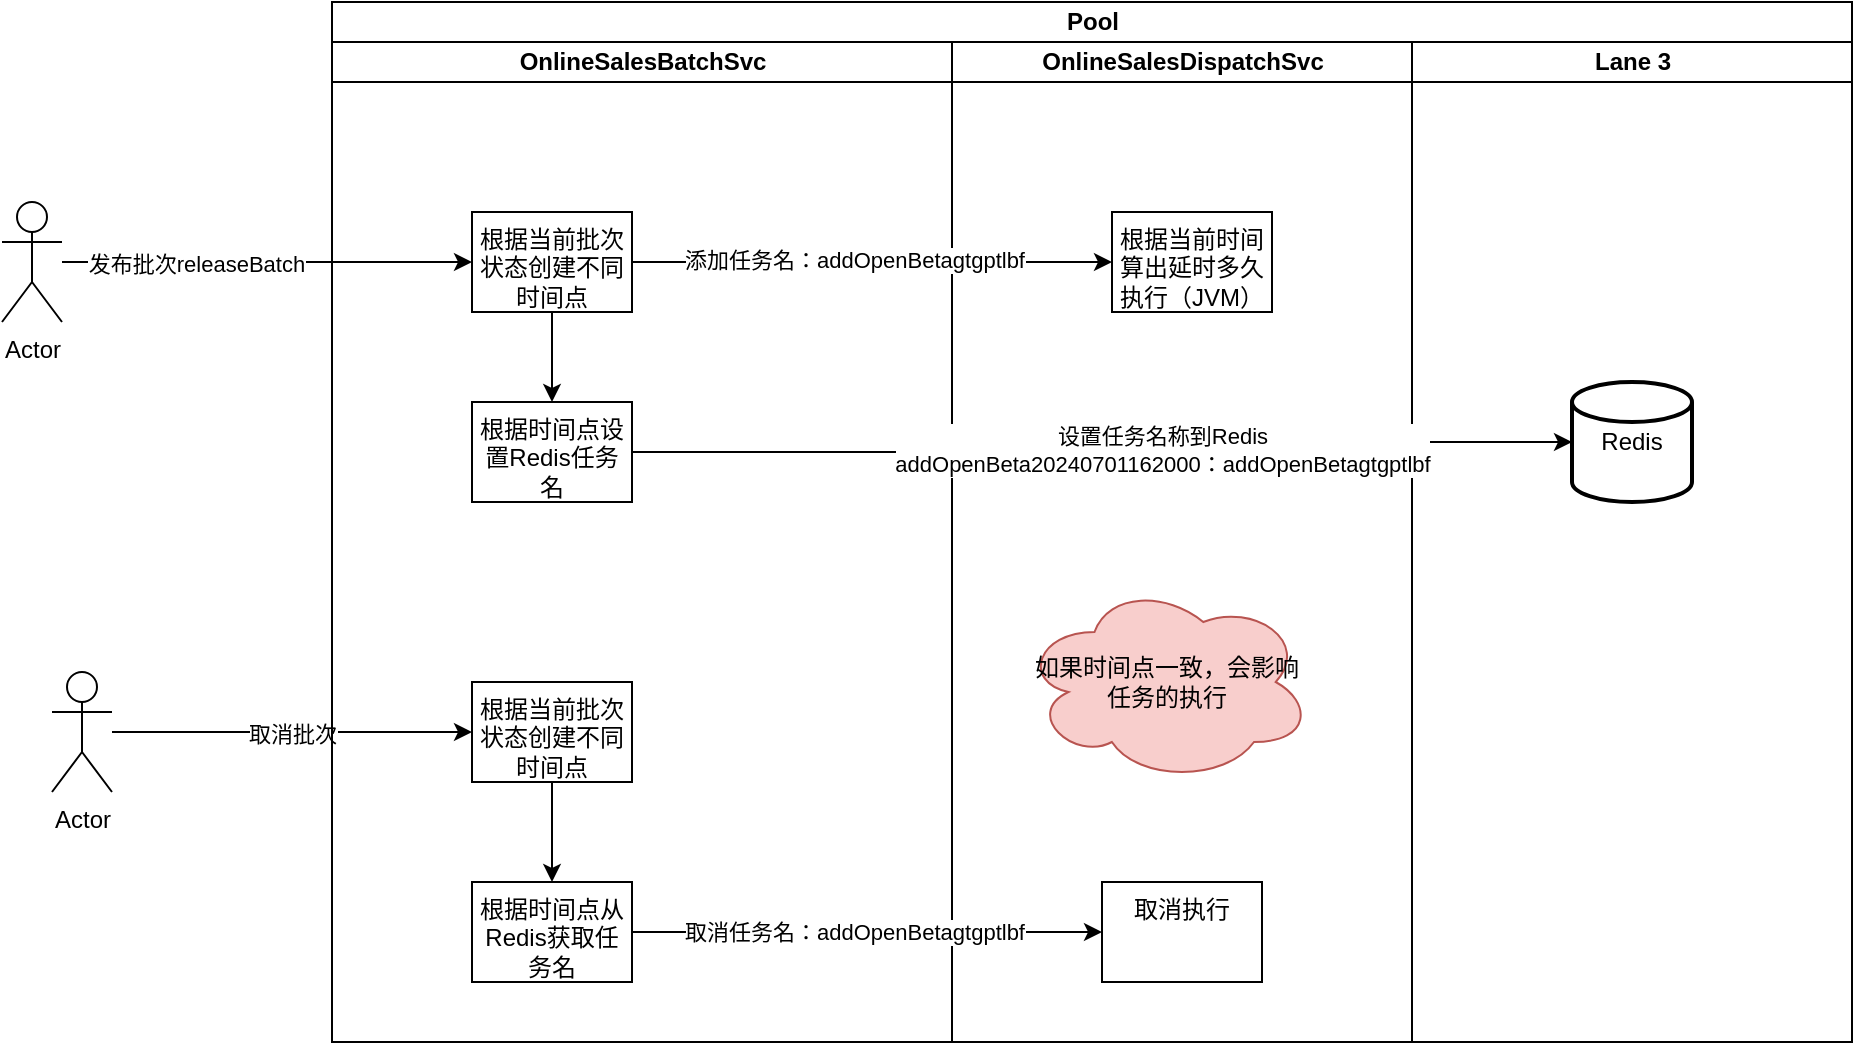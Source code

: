 <mxfile version="25.0.3">
  <diagram name="定时任务流程" id="ddt7QMK57tEVSbq9MGbc">
    <mxGraphModel dx="1034" dy="420" grid="1" gridSize="10" guides="1" tooltips="1" connect="1" arrows="1" fold="1" page="1" pageScale="1" pageWidth="827" pageHeight="1169" math="0" shadow="0">
      <root>
        <mxCell id="0" />
        <mxCell id="1" parent="0" />
        <mxCell id="VdV3hC7US1G3ZseEJHJ6-15" style="edgeStyle=orthogonalEdgeStyle;rounded=0;orthogonalLoop=1;jettySize=auto;html=1;" edge="1" parent="1" source="VdV3hC7US1G3ZseEJHJ6-1" target="VdV3hC7US1G3ZseEJHJ6-2">
          <mxGeometry relative="1" as="geometry" />
        </mxCell>
        <mxCell id="VdV3hC7US1G3ZseEJHJ6-16" value="发布批次releaseBatch" style="edgeLabel;html=1;align=center;verticalAlign=middle;resizable=0;points=[];" vertex="1" connectable="0" parent="VdV3hC7US1G3ZseEJHJ6-15">
          <mxGeometry x="-0.348" y="-1" relative="1" as="geometry">
            <mxPoint as="offset" />
          </mxGeometry>
        </mxCell>
        <mxCell id="VdV3hC7US1G3ZseEJHJ6-1" value="Actor" style="shape=umlActor;verticalLabelPosition=bottom;verticalAlign=top;html=1;outlineConnect=0;" vertex="1" parent="1">
          <mxGeometry x="15" y="290" width="30" height="60" as="geometry" />
        </mxCell>
        <mxCell id="VdV3hC7US1G3ZseEJHJ6-5" value="" style="edgeStyle=orthogonalEdgeStyle;rounded=0;orthogonalLoop=1;jettySize=auto;html=1;entryX=0;entryY=0.5;entryDx=0;entryDy=0;" edge="1" parent="1" source="VdV3hC7US1G3ZseEJHJ6-7" target="VdV3hC7US1G3ZseEJHJ6-23">
          <mxGeometry relative="1" as="geometry">
            <mxPoint x="220" y="555" as="targetPoint" />
          </mxGeometry>
        </mxCell>
        <mxCell id="VdV3hC7US1G3ZseEJHJ6-6" value="取消批次" style="edgeLabel;html=1;align=center;verticalAlign=middle;resizable=0;points=[];" vertex="1" connectable="0" parent="VdV3hC7US1G3ZseEJHJ6-5">
          <mxGeometry x="-0.006" y="-1" relative="1" as="geometry">
            <mxPoint as="offset" />
          </mxGeometry>
        </mxCell>
        <mxCell id="VdV3hC7US1G3ZseEJHJ6-7" value="Actor" style="shape=umlActor;verticalLabelPosition=bottom;verticalAlign=top;html=1;outlineConnect=0;" vertex="1" parent="1">
          <mxGeometry x="40" y="525" width="30" height="60" as="geometry" />
        </mxCell>
        <mxCell id="VdV3hC7US1G3ZseEJHJ6-10" value="Pool" style="swimlane;childLayout=stackLayout;resizeParent=1;resizeParentMax=0;startSize=20;html=1;" vertex="1" parent="1">
          <mxGeometry x="180.0" y="190" width="760.0" height="520" as="geometry" />
        </mxCell>
        <mxCell id="VdV3hC7US1G3ZseEJHJ6-11" value="OnlineSalesBatchSvc" style="swimlane;startSize=20;html=1;" vertex="1" parent="VdV3hC7US1G3ZseEJHJ6-10">
          <mxGeometry y="20" width="310.0" height="500" as="geometry" />
        </mxCell>
        <mxCell id="VdV3hC7US1G3ZseEJHJ6-30" value="" style="edgeStyle=orthogonalEdgeStyle;rounded=0;orthogonalLoop=1;jettySize=auto;html=1;" edge="1" parent="VdV3hC7US1G3ZseEJHJ6-11" source="VdV3hC7US1G3ZseEJHJ6-2" target="VdV3hC7US1G3ZseEJHJ6-29">
          <mxGeometry relative="1" as="geometry" />
        </mxCell>
        <mxCell id="VdV3hC7US1G3ZseEJHJ6-2" value="根据当前批次状态创建不同时间点" style="whiteSpace=wrap;html=1;verticalAlign=top;" vertex="1" parent="VdV3hC7US1G3ZseEJHJ6-11">
          <mxGeometry x="70.0" y="85" width="80" height="50" as="geometry" />
        </mxCell>
        <mxCell id="VdV3hC7US1G3ZseEJHJ6-28" value="" style="edgeStyle=orthogonalEdgeStyle;rounded=0;orthogonalLoop=1;jettySize=auto;html=1;" edge="1" parent="VdV3hC7US1G3ZseEJHJ6-11" source="VdV3hC7US1G3ZseEJHJ6-23" target="VdV3hC7US1G3ZseEJHJ6-27">
          <mxGeometry relative="1" as="geometry" />
        </mxCell>
        <mxCell id="VdV3hC7US1G3ZseEJHJ6-23" value="根据当前批次状态创建不同时间点" style="whiteSpace=wrap;html=1;verticalAlign=top;" vertex="1" parent="VdV3hC7US1G3ZseEJHJ6-11">
          <mxGeometry x="70.0" y="320" width="80" height="50" as="geometry" />
        </mxCell>
        <mxCell id="VdV3hC7US1G3ZseEJHJ6-27" value="根据时间点从Redis获取任务名" style="whiteSpace=wrap;html=1;verticalAlign=top;" vertex="1" parent="VdV3hC7US1G3ZseEJHJ6-11">
          <mxGeometry x="70.0" y="420" width="80" height="50" as="geometry" />
        </mxCell>
        <mxCell id="VdV3hC7US1G3ZseEJHJ6-29" value="根据时间点设置Redis任务名" style="whiteSpace=wrap;html=1;verticalAlign=top;" vertex="1" parent="VdV3hC7US1G3ZseEJHJ6-11">
          <mxGeometry x="70.0" y="180" width="80" height="50" as="geometry" />
        </mxCell>
        <mxCell id="VdV3hC7US1G3ZseEJHJ6-12" value="OnlineSalesDispatchSvc" style="swimlane;startSize=20;html=1;" vertex="1" parent="VdV3hC7US1G3ZseEJHJ6-10">
          <mxGeometry x="310.0" y="20" width="230" height="500" as="geometry" />
        </mxCell>
        <mxCell id="VdV3hC7US1G3ZseEJHJ6-17" value="根据当前时间算出延时多久执行（JVM）" style="whiteSpace=wrap;html=1;verticalAlign=top;" vertex="1" parent="VdV3hC7US1G3ZseEJHJ6-12">
          <mxGeometry x="80" y="85" width="80" height="50" as="geometry" />
        </mxCell>
        <mxCell id="VdV3hC7US1G3ZseEJHJ6-24" value="取消执行" style="whiteSpace=wrap;html=1;verticalAlign=top;" vertex="1" parent="VdV3hC7US1G3ZseEJHJ6-12">
          <mxGeometry x="75" y="420" width="80" height="50" as="geometry" />
        </mxCell>
        <mxCell id="VdV3hC7US1G3ZseEJHJ6-31" value="如果时间点一致，会影响任务的执行" style="ellipse;shape=cloud;whiteSpace=wrap;html=1;fillColor=#f8cecc;strokeColor=#b85450;" vertex="1" parent="VdV3hC7US1G3ZseEJHJ6-12">
          <mxGeometry x="35" y="270" width="145" height="100" as="geometry" />
        </mxCell>
        <mxCell id="VdV3hC7US1G3ZseEJHJ6-13" value="Lane 3" style="swimlane;startSize=20;html=1;" vertex="1" parent="VdV3hC7US1G3ZseEJHJ6-10">
          <mxGeometry x="540.0" y="20" width="220" height="500" as="geometry" />
        </mxCell>
        <mxCell id="VdV3hC7US1G3ZseEJHJ6-19" value="Redis" style="strokeWidth=2;html=1;shape=mxgraph.flowchart.database;whiteSpace=wrap;" vertex="1" parent="VdV3hC7US1G3ZseEJHJ6-13">
          <mxGeometry x="80" y="170" width="60" height="60" as="geometry" />
        </mxCell>
        <mxCell id="VdV3hC7US1G3ZseEJHJ6-18" value="" style="edgeStyle=orthogonalEdgeStyle;rounded=0;orthogonalLoop=1;jettySize=auto;html=1;" edge="1" parent="VdV3hC7US1G3ZseEJHJ6-10" source="VdV3hC7US1G3ZseEJHJ6-2" target="VdV3hC7US1G3ZseEJHJ6-17">
          <mxGeometry relative="1" as="geometry" />
        </mxCell>
        <mxCell id="VdV3hC7US1G3ZseEJHJ6-22" value="添加任务名：addOpenBetagtgptlbf" style="edgeLabel;html=1;align=center;verticalAlign=middle;resizable=0;points=[];" vertex="1" connectable="0" parent="VdV3hC7US1G3ZseEJHJ6-18">
          <mxGeometry x="-0.081" y="1" relative="1" as="geometry">
            <mxPoint as="offset" />
          </mxGeometry>
        </mxCell>
        <mxCell id="VdV3hC7US1G3ZseEJHJ6-20" style="edgeStyle=orthogonalEdgeStyle;rounded=0;orthogonalLoop=1;jettySize=auto;html=1;entryX=0;entryY=0.5;entryDx=0;entryDy=0;entryPerimeter=0;" edge="1" parent="VdV3hC7US1G3ZseEJHJ6-10" source="VdV3hC7US1G3ZseEJHJ6-29" target="VdV3hC7US1G3ZseEJHJ6-19">
          <mxGeometry relative="1" as="geometry" />
        </mxCell>
        <mxCell id="VdV3hC7US1G3ZseEJHJ6-21" value="设置任务名称到Redis&lt;div&gt;addOpenBeta20240701162000：addOpenBetagtgptlbf&lt;br&gt;&lt;/div&gt;" style="edgeLabel;html=1;align=center;verticalAlign=middle;resizable=0;points=[];" vertex="1" connectable="0" parent="VdV3hC7US1G3ZseEJHJ6-20">
          <mxGeometry x="0.136" y="-4" relative="1" as="geometry">
            <mxPoint as="offset" />
          </mxGeometry>
        </mxCell>
        <mxCell id="VdV3hC7US1G3ZseEJHJ6-25" style="edgeStyle=orthogonalEdgeStyle;rounded=0;orthogonalLoop=1;jettySize=auto;html=1;entryX=0;entryY=0.5;entryDx=0;entryDy=0;exitX=1;exitY=0.5;exitDx=0;exitDy=0;" edge="1" parent="VdV3hC7US1G3ZseEJHJ6-10" source="VdV3hC7US1G3ZseEJHJ6-27" target="VdV3hC7US1G3ZseEJHJ6-24">
          <mxGeometry relative="1" as="geometry" />
        </mxCell>
        <mxCell id="VdV3hC7US1G3ZseEJHJ6-26" value="取消任务名：addOpenBetagtgptlbf" style="edgeLabel;html=1;align=center;verticalAlign=middle;resizable=0;points=[];" vertex="1" connectable="0" parent="VdV3hC7US1G3ZseEJHJ6-25">
          <mxGeometry x="-0.214" y="3" relative="1" as="geometry">
            <mxPoint x="18" y="3" as="offset" />
          </mxGeometry>
        </mxCell>
      </root>
    </mxGraphModel>
  </diagram>
</mxfile>
